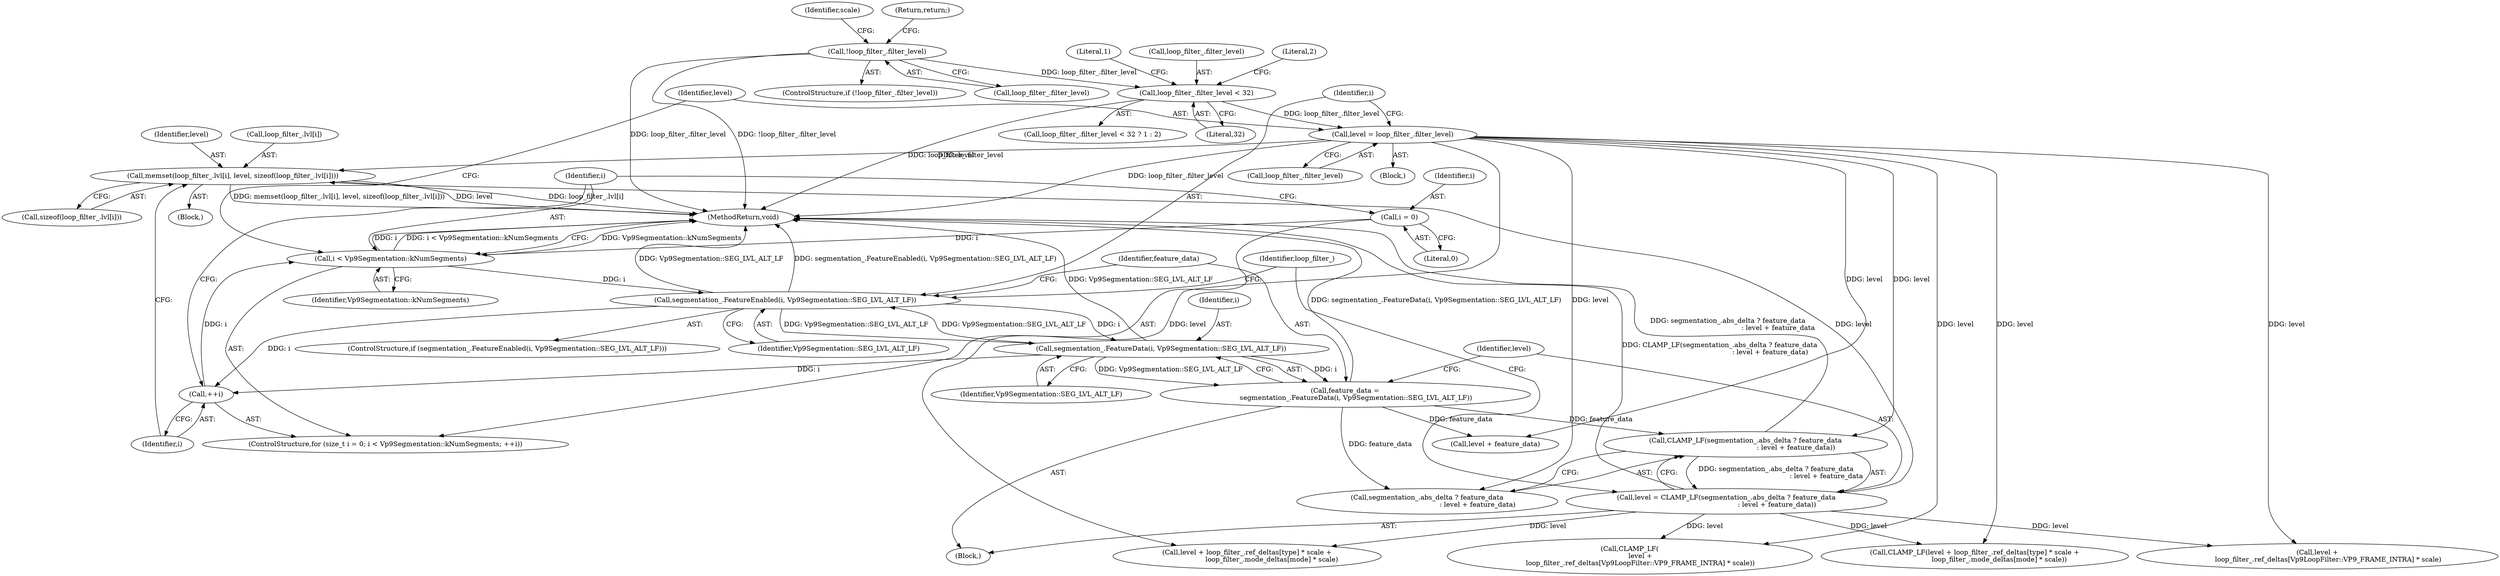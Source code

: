 digraph "1_Chrome_27c68f543e5eba779902447445dfb05ec3f5bf75_24@API" {
"1000164" [label="(Call,memset(loop_filter_.lvl[i], level, sizeof(loop_filter_.lvl[i])))"];
"1000131" [label="(Call,level = loop_filter_.filter_level)"];
"1000112" [label="(Call,loop_filter_.filter_level < 32)"];
"1000103" [label="(Call,!loop_filter_.filter_level)"];
"1000147" [label="(Call,level = CLAMP_LF(segmentation_.abs_delta ? feature_data\n                                               : level + feature_data))"];
"1000149" [label="(Call,CLAMP_LF(segmentation_.abs_delta ? feature_data\n                                               : level + feature_data))"];
"1000142" [label="(Call,feature_data =\n          segmentation_.FeatureData(i, Vp9Segmentation::SEG_LVL_ALT_LF))"];
"1000144" [label="(Call,segmentation_.FeatureData(i, Vp9Segmentation::SEG_LVL_ALT_LF))"];
"1000137" [label="(Call,segmentation_.FeatureEnabled(i, Vp9Segmentation::SEG_LVL_ALT_LF))"];
"1000124" [label="(Call,i < Vp9Segmentation::kNumSegments)"];
"1000121" [label="(Call,i = 0)"];
"1000127" [label="(Call,++i)"];
"1000133" [label="(Call,loop_filter_.filter_level)"];
"1000116" [label="(Literal,32)"];
"1000190" [label="(Call,level +\n          loop_filter_.ref_deltas[Vp9LoopFilter::VP9_FRAME_INTRA] * scale)"];
"1000161" [label="(Identifier,loop_filter_)"];
"1000143" [label="(Identifier,feature_data)"];
"1000124" [label="(Call,i < Vp9Segmentation::kNumSegments)"];
"1000128" [label="(Identifier,i)"];
"1000137" [label="(Call,segmentation_.FeatureEnabled(i, Vp9Segmentation::SEG_LVL_ALT_LF))"];
"1000150" [label="(Call,segmentation_.abs_delta ? feature_data\n                                               : level + feature_data)"];
"1000118" [label="(Literal,2)"];
"1000123" [label="(Literal,0)"];
"1000155" [label="(Call,level + feature_data)"];
"1000125" [label="(Identifier,i)"];
"1000164" [label="(Call,memset(loop_filter_.lvl[i], level, sizeof(loop_filter_.lvl[i])))"];
"1000119" [label="(ControlStructure,for (size_t i = 0; i < Vp9Segmentation::kNumSegments; ++i))"];
"1000140" [label="(Block,)"];
"1000142" [label="(Call,feature_data =\n          segmentation_.FeatureData(i, Vp9Segmentation::SEG_LVL_ALT_LF))"];
"1000110" [label="(Identifier,scale)"];
"1000129" [label="(Block,)"];
"1000171" [label="(Call,sizeof(loop_filter_.lvl[i]))"];
"1000145" [label="(Identifier,i)"];
"1000138" [label="(Identifier,i)"];
"1000127" [label="(Call,++i)"];
"1000126" [label="(Identifier,Vp9Segmentation::kNumSegments)"];
"1000144" [label="(Call,segmentation_.FeatureData(i, Vp9Segmentation::SEG_LVL_ALT_LF))"];
"1000117" [label="(Literal,1)"];
"1000189" [label="(Call,CLAMP_LF(\n          level +\n          loop_filter_.ref_deltas[Vp9LoopFilter::VP9_FRAME_INTRA] * scale))"];
"1000107" [label="(Return,return;)"];
"1000170" [label="(Identifier,level)"];
"1000103" [label="(Call,!loop_filter_.filter_level)"];
"1000146" [label="(Identifier,Vp9Segmentation::SEG_LVL_ALT_LF)"];
"1000121" [label="(Call,i = 0)"];
"1000112" [label="(Call,loop_filter_.filter_level < 32)"];
"1000111" [label="(Call,loop_filter_.filter_level < 32 ? 1 : 2)"];
"1000260" [label="(MethodReturn,void)"];
"1000139" [label="(Identifier,Vp9Segmentation::SEG_LVL_ALT_LF)"];
"1000242" [label="(Call,CLAMP_LF(level + loop_filter_.ref_deltas[type] * scale +\n                       loop_filter_.mode_deltas[mode] * scale))"];
"1000148" [label="(Identifier,level)"];
"1000163" [label="(Block,)"];
"1000149" [label="(Call,CLAMP_LF(segmentation_.abs_delta ? feature_data\n                                               : level + feature_data))"];
"1000113" [label="(Call,loop_filter_.filter_level)"];
"1000102" [label="(ControlStructure,if (!loop_filter_.filter_level))"];
"1000132" [label="(Identifier,level)"];
"1000243" [label="(Call,level + loop_filter_.ref_deltas[type] * scale +\n                       loop_filter_.mode_deltas[mode] * scale)"];
"1000122" [label="(Identifier,i)"];
"1000147" [label="(Call,level = CLAMP_LF(segmentation_.abs_delta ? feature_data\n                                               : level + feature_data))"];
"1000131" [label="(Call,level = loop_filter_.filter_level)"];
"1000104" [label="(Call,loop_filter_.filter_level)"];
"1000165" [label="(Call,loop_filter_.lvl[i])"];
"1000136" [label="(ControlStructure,if (segmentation_.FeatureEnabled(i, Vp9Segmentation::SEG_LVL_ALT_LF)))"];
"1000164" -> "1000163"  [label="AST: "];
"1000164" -> "1000171"  [label="CFG: "];
"1000165" -> "1000164"  [label="AST: "];
"1000170" -> "1000164"  [label="AST: "];
"1000171" -> "1000164"  [label="AST: "];
"1000128" -> "1000164"  [label="CFG: "];
"1000164" -> "1000260"  [label="DDG: memset(loop_filter_.lvl[i], level, sizeof(loop_filter_.lvl[i]))"];
"1000164" -> "1000260"  [label="DDG: level"];
"1000164" -> "1000260"  [label="DDG: loop_filter_.lvl[i]"];
"1000131" -> "1000164"  [label="DDG: level"];
"1000147" -> "1000164"  [label="DDG: level"];
"1000131" -> "1000129"  [label="AST: "];
"1000131" -> "1000133"  [label="CFG: "];
"1000132" -> "1000131"  [label="AST: "];
"1000133" -> "1000131"  [label="AST: "];
"1000138" -> "1000131"  [label="CFG: "];
"1000131" -> "1000260"  [label="DDG: loop_filter_.filter_level"];
"1000112" -> "1000131"  [label="DDG: loop_filter_.filter_level"];
"1000131" -> "1000149"  [label="DDG: level"];
"1000131" -> "1000150"  [label="DDG: level"];
"1000131" -> "1000155"  [label="DDG: level"];
"1000131" -> "1000189"  [label="DDG: level"];
"1000131" -> "1000190"  [label="DDG: level"];
"1000131" -> "1000242"  [label="DDG: level"];
"1000131" -> "1000243"  [label="DDG: level"];
"1000112" -> "1000111"  [label="AST: "];
"1000112" -> "1000116"  [label="CFG: "];
"1000113" -> "1000112"  [label="AST: "];
"1000116" -> "1000112"  [label="AST: "];
"1000117" -> "1000112"  [label="CFG: "];
"1000118" -> "1000112"  [label="CFG: "];
"1000112" -> "1000260"  [label="DDG: loop_filter_.filter_level"];
"1000103" -> "1000112"  [label="DDG: loop_filter_.filter_level"];
"1000103" -> "1000102"  [label="AST: "];
"1000103" -> "1000104"  [label="CFG: "];
"1000104" -> "1000103"  [label="AST: "];
"1000107" -> "1000103"  [label="CFG: "];
"1000110" -> "1000103"  [label="CFG: "];
"1000103" -> "1000260"  [label="DDG: loop_filter_.filter_level"];
"1000103" -> "1000260"  [label="DDG: !loop_filter_.filter_level"];
"1000147" -> "1000140"  [label="AST: "];
"1000147" -> "1000149"  [label="CFG: "];
"1000148" -> "1000147"  [label="AST: "];
"1000149" -> "1000147"  [label="AST: "];
"1000161" -> "1000147"  [label="CFG: "];
"1000147" -> "1000260"  [label="DDG: CLAMP_LF(segmentation_.abs_delta ? feature_data\n                                               : level + feature_data)"];
"1000149" -> "1000147"  [label="DDG: segmentation_.abs_delta ? feature_data\n                                               : level + feature_data"];
"1000147" -> "1000189"  [label="DDG: level"];
"1000147" -> "1000190"  [label="DDG: level"];
"1000147" -> "1000242"  [label="DDG: level"];
"1000147" -> "1000243"  [label="DDG: level"];
"1000149" -> "1000150"  [label="CFG: "];
"1000150" -> "1000149"  [label="AST: "];
"1000149" -> "1000260"  [label="DDG: segmentation_.abs_delta ? feature_data\n                                               : level + feature_data"];
"1000142" -> "1000149"  [label="DDG: feature_data"];
"1000142" -> "1000140"  [label="AST: "];
"1000142" -> "1000144"  [label="CFG: "];
"1000143" -> "1000142"  [label="AST: "];
"1000144" -> "1000142"  [label="AST: "];
"1000148" -> "1000142"  [label="CFG: "];
"1000142" -> "1000260"  [label="DDG: segmentation_.FeatureData(i, Vp9Segmentation::SEG_LVL_ALT_LF)"];
"1000144" -> "1000142"  [label="DDG: i"];
"1000144" -> "1000142"  [label="DDG: Vp9Segmentation::SEG_LVL_ALT_LF"];
"1000142" -> "1000150"  [label="DDG: feature_data"];
"1000142" -> "1000155"  [label="DDG: feature_data"];
"1000144" -> "1000146"  [label="CFG: "];
"1000145" -> "1000144"  [label="AST: "];
"1000146" -> "1000144"  [label="AST: "];
"1000144" -> "1000260"  [label="DDG: Vp9Segmentation::SEG_LVL_ALT_LF"];
"1000144" -> "1000127"  [label="DDG: i"];
"1000144" -> "1000137"  [label="DDG: Vp9Segmentation::SEG_LVL_ALT_LF"];
"1000137" -> "1000144"  [label="DDG: i"];
"1000137" -> "1000144"  [label="DDG: Vp9Segmentation::SEG_LVL_ALT_LF"];
"1000137" -> "1000136"  [label="AST: "];
"1000137" -> "1000139"  [label="CFG: "];
"1000138" -> "1000137"  [label="AST: "];
"1000139" -> "1000137"  [label="AST: "];
"1000143" -> "1000137"  [label="CFG: "];
"1000161" -> "1000137"  [label="CFG: "];
"1000137" -> "1000260"  [label="DDG: Vp9Segmentation::SEG_LVL_ALT_LF"];
"1000137" -> "1000260"  [label="DDG: segmentation_.FeatureEnabled(i, Vp9Segmentation::SEG_LVL_ALT_LF)"];
"1000137" -> "1000127"  [label="DDG: i"];
"1000124" -> "1000137"  [label="DDG: i"];
"1000124" -> "1000119"  [label="AST: "];
"1000124" -> "1000126"  [label="CFG: "];
"1000125" -> "1000124"  [label="AST: "];
"1000126" -> "1000124"  [label="AST: "];
"1000132" -> "1000124"  [label="CFG: "];
"1000260" -> "1000124"  [label="CFG: "];
"1000124" -> "1000260"  [label="DDG: Vp9Segmentation::kNumSegments"];
"1000124" -> "1000260"  [label="DDG: i"];
"1000124" -> "1000260"  [label="DDG: i < Vp9Segmentation::kNumSegments"];
"1000121" -> "1000124"  [label="DDG: i"];
"1000127" -> "1000124"  [label="DDG: i"];
"1000121" -> "1000119"  [label="AST: "];
"1000121" -> "1000123"  [label="CFG: "];
"1000122" -> "1000121"  [label="AST: "];
"1000123" -> "1000121"  [label="AST: "];
"1000125" -> "1000121"  [label="CFG: "];
"1000127" -> "1000119"  [label="AST: "];
"1000127" -> "1000128"  [label="CFG: "];
"1000128" -> "1000127"  [label="AST: "];
"1000125" -> "1000127"  [label="CFG: "];
}
